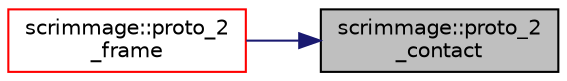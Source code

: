 digraph "scrimmage::proto_2_contact"
{
 // LATEX_PDF_SIZE
  edge [fontname="Helvetica",fontsize="10",labelfontname="Helvetica",labelfontsize="10"];
  node [fontname="Helvetica",fontsize="10",shape=record];
  rankdir="RL";
  Node1 [label="scrimmage::proto_2\l_contact",height=0.2,width=0.4,color="black", fillcolor="grey75", style="filled", fontcolor="black",tooltip=" "];
  Node1 -> Node2 [dir="back",color="midnightblue",fontsize="10",style="solid",fontname="Helvetica"];
  Node2 [label="scrimmage::proto_2\l_frame",height=0.2,width=0.4,color="red", fillcolor="white", style="filled",URL="$namespacescrimmage.html#a03c589eaafef6bf7d9593a8fa6ec9d2a",tooltip=" "];
}
